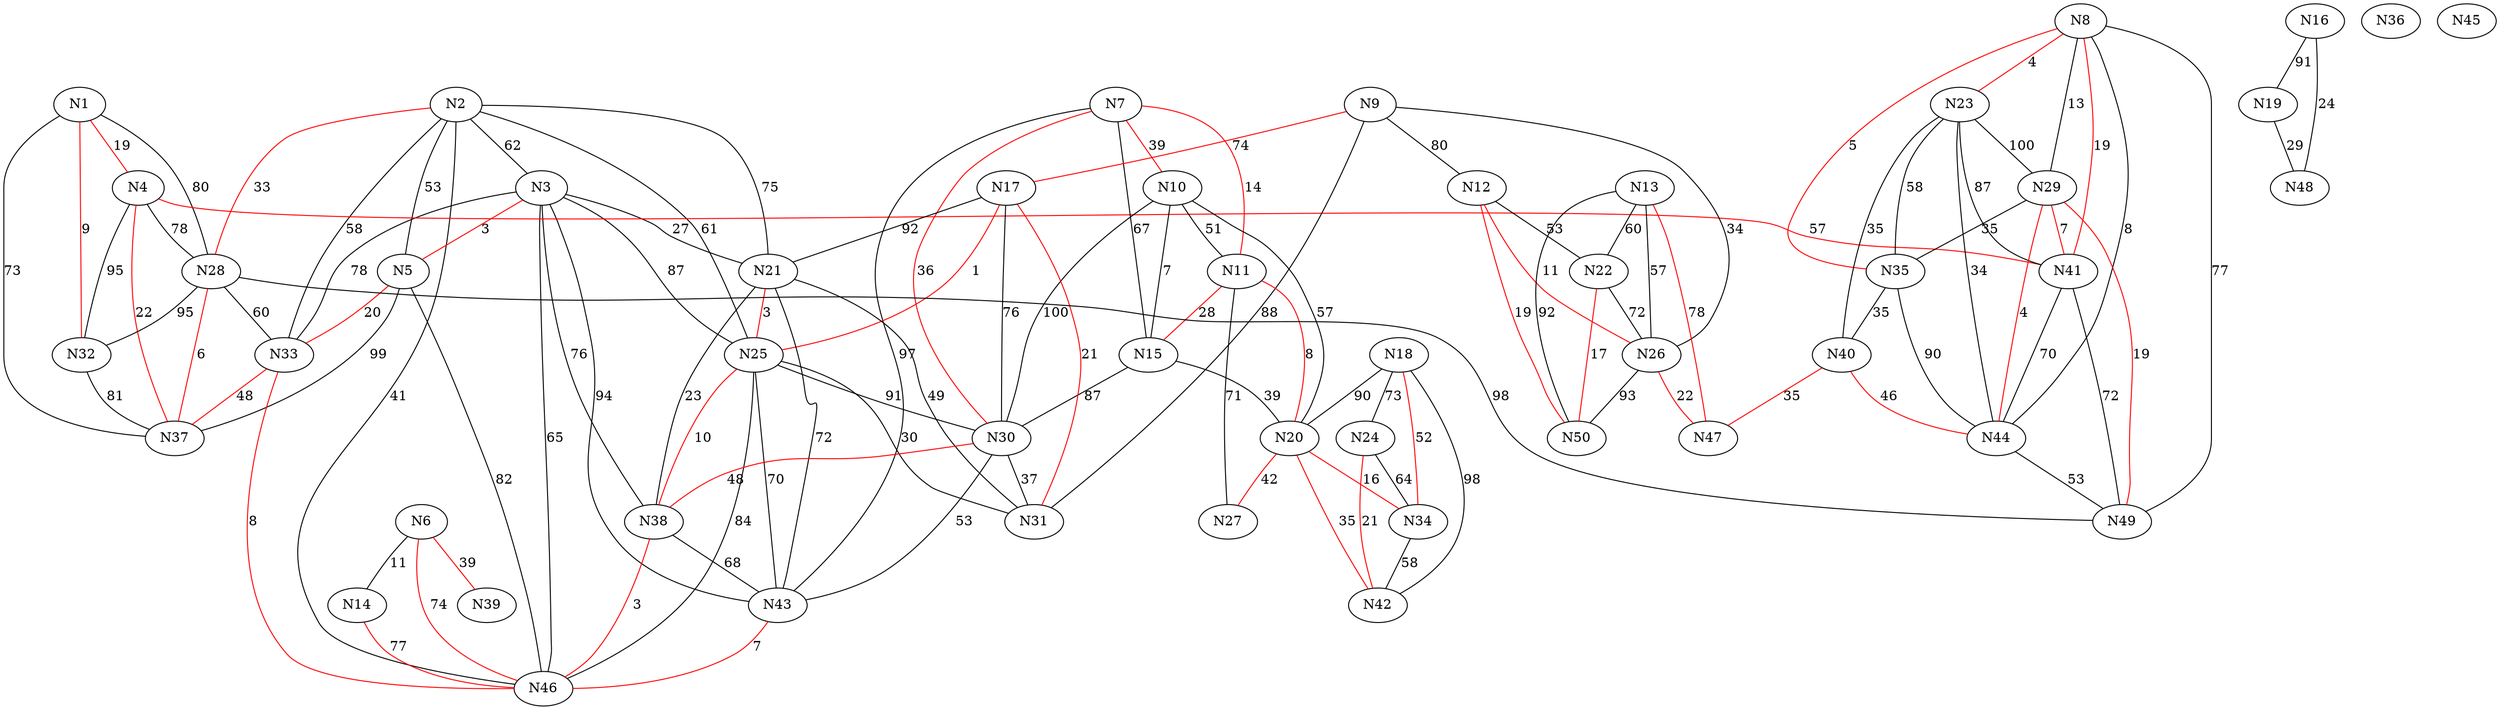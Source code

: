 graph Grafo {
    1 [label="N1"];
    2 [label="N2"];
    3 [label="N3"];
    4 [label="N4"];
    5 [label="N5"];
    6 [label="N6"];
    7 [label="N7"];
    8 [label="N8"];
    9 [label="N9"];
    10 [label="N10"];
    11 [label="N11"];
    12 [label="N12"];
    13 [label="N13"];
    14 [label="N14"];
    15 [label="N15"];
    16 [label="N16"];
    17 [label="N17"];
    18 [label="N18"];
    19 [label="N19"];
    20 [label="N20"];
    21 [label="N21"];
    22 [label="N22"];
    23 [label="N23"];
    24 [label="N24"];
    25 [label="N25"];
    26 [label="N26"];
    27 [label="N27"];
    28 [label="N28"];
    29 [label="N29"];
    30 [label="N30"];
    31 [label="N31"];
    32 [label="N32"];
    33 [label="N33"];
    34 [label="N34"];
    35 [label="N35"];
    36 [label="N36"];
    37 [label="N37"];
    38 [label="N38"];
    39 [label="N39"];
    40 [label="N40"];
    41 [label="N41"];
    42 [label="N42"];
    43 [label="N43"];
    44 [label="N44"];
    45 [label="N45"];
    46 [label="N46"];
    47 [label="N47"];
    48 [label="N48"];
    49 [label="N49"];
    50 [label="N50"];
    1 -- 4 [label="19", color=red];
    1 -- 28 [label="80", color=black];
    1 -- 32 [label="9", color=red];
    1 -- 37 [label="73", color=black];
    2 -- 3 [label="62", color=black];
    2 -- 5 [label="53", color=black];
    2 -- 21 [label="75", color=black];
    2 -- 25 [label="61", color=black];
    2 -- 28 [label="33", color=red];
    2 -- 33 [label="58", color=black];
    2 -- 46 [label="41", color=black];
    3 -- 5 [label="3", color=red];
    3 -- 21 [label="27", color=black];
    3 -- 25 [label="87", color=black];
    3 -- 33 [label="78", color=black];
    3 -- 38 [label="76", color=black];
    3 -- 43 [label="94", color=black];
    3 -- 46 [label="65", color=black];
    4 -- 28 [label="78", color=black];
    4 -- 32 [label="95", color=black];
    4 -- 37 [label="22", color=red];
    4 -- 41 [label="57", color=red];
    5 -- 33 [label="20", color=red];
    5 -- 37 [label="99", color=black];
    5 -- 46 [label="82", color=black];
    6 -- 14 [label="11", color=black];
    6 -- 39 [label="39", color=red];
    6 -- 46 [label="74", color=red];
    7 -- 10 [label="39", color=red];
    7 -- 11 [label="14", color=red];
    7 -- 15 [label="67", color=black];
    7 -- 30 [label="36", color=red];
    7 -- 43 [label="97", color=black];
    8 -- 23 [label="4", color=red];
    8 -- 29 [label="13", color=black];
    8 -- 35 [label="5", color=red];
    8 -- 41 [label="19", color=red];
    8 -- 44 [label="8", color=black];
    8 -- 49 [label="77", color=black];
    9 -- 12 [label="80", color=black];
    9 -- 17 [label="74", color=red];
    9 -- 26 [label="34", color=black];
    9 -- 31 [label="88", color=black];
    10 -- 11 [label="51", color=black];
    10 -- 15 [label="7", color=black];
    10 -- 20 [label="57", color=black];
    10 -- 30 [label="100", color=black];
    11 -- 15 [label="28", color=red];
    11 -- 20 [label="8", color=red];
    11 -- 27 [label="71", color=black];
    12 -- 22 [label="53", color=black];
    12 -- 26 [label="11", color=red];
    12 -- 50 [label="19", color=red];
    13 -- 22 [label="60", color=black];
    13 -- 26 [label="57", color=black];
    13 -- 47 [label="78", color=red];
    13 -- 50 [label="92", color=black];
    14 -- 46 [label="77", color=red];
    15 -- 20 [label="39", color=black];
    15 -- 30 [label="87", color=black];
    16 -- 19 [label="91", color=black];
    16 -- 48 [label="24", color=black];
    17 -- 21 [label="92", color=black];
    17 -- 25 [label="1", color=red];
    17 -- 30 [label="76", color=black];
    17 -- 31 [label="21", color=red];
    18 -- 20 [label="90", color=black];
    18 -- 24 [label="73", color=black];
    18 -- 34 [label="52", color=red];
    18 -- 42 [label="98", color=black];
    19 -- 48 [label="29", color=black];
    20 -- 27 [label="42", color=red];
    20 -- 34 [label="16", color=red];
    20 -- 42 [label="35", color=red];
    21 -- 25 [label="3", color=red];
    21 -- 31 [label="49", color=black];
    21 -- 38 [label="23", color=black];
    21 -- 43 [label="72", color=black];
    22 -- 26 [label="72", color=black];
    22 -- 50 [label="17", color=red];
    23 -- 29 [label="100", color=black];
    23 -- 35 [label="58", color=black];
    23 -- 40 [label="35", color=black];
    23 -- 41 [label="87", color=black];
    23 -- 44 [label="34", color=black];
    24 -- 34 [label="64", color=black];
    24 -- 42 [label="21", color=red];
    25 -- 30 [label="91", color=black];
    25 -- 31 [label="30", color=black];
    25 -- 38 [label="10", color=red];
    25 -- 43 [label="70", color=black];
    25 -- 46 [label="84", color=black];
    26 -- 47 [label="22", color=red];
    26 -- 50 [label="93", color=black];
    28 -- 32 [label="95", color=black];
    28 -- 33 [label="60", color=black];
    28 -- 37 [label="6", color=red];
    28 -- 49 [label="98", color=black];
    29 -- 35 [label="35", color=black];
    29 -- 41 [label="7", color=red];
    29 -- 44 [label="4", color=red];
    29 -- 49 [label="19", color=red];
    30 -- 31 [label="37", color=black];
    30 -- 38 [label="48", color=red];
    30 -- 43 [label="53", color=black];
    32 -- 37 [label="81", color=black];
    33 -- 37 [label="48", color=red];
    33 -- 46 [label="8", color=red];
    34 -- 42 [label="58", color=black];
    35 -- 40 [label="35", color=black];
    35 -- 44 [label="90", color=black];
    38 -- 43 [label="68", color=black];
    38 -- 46 [label="3", color=red];
    40 -- 44 [label="46", color=red];
    40 -- 47 [label="35", color=red];
    41 -- 44 [label="70", color=black];
    41 -- 49 [label="72", color=black];
    43 -- 46 [label="7", color=red];
    44 -- 49 [label="53", color=black];
}
